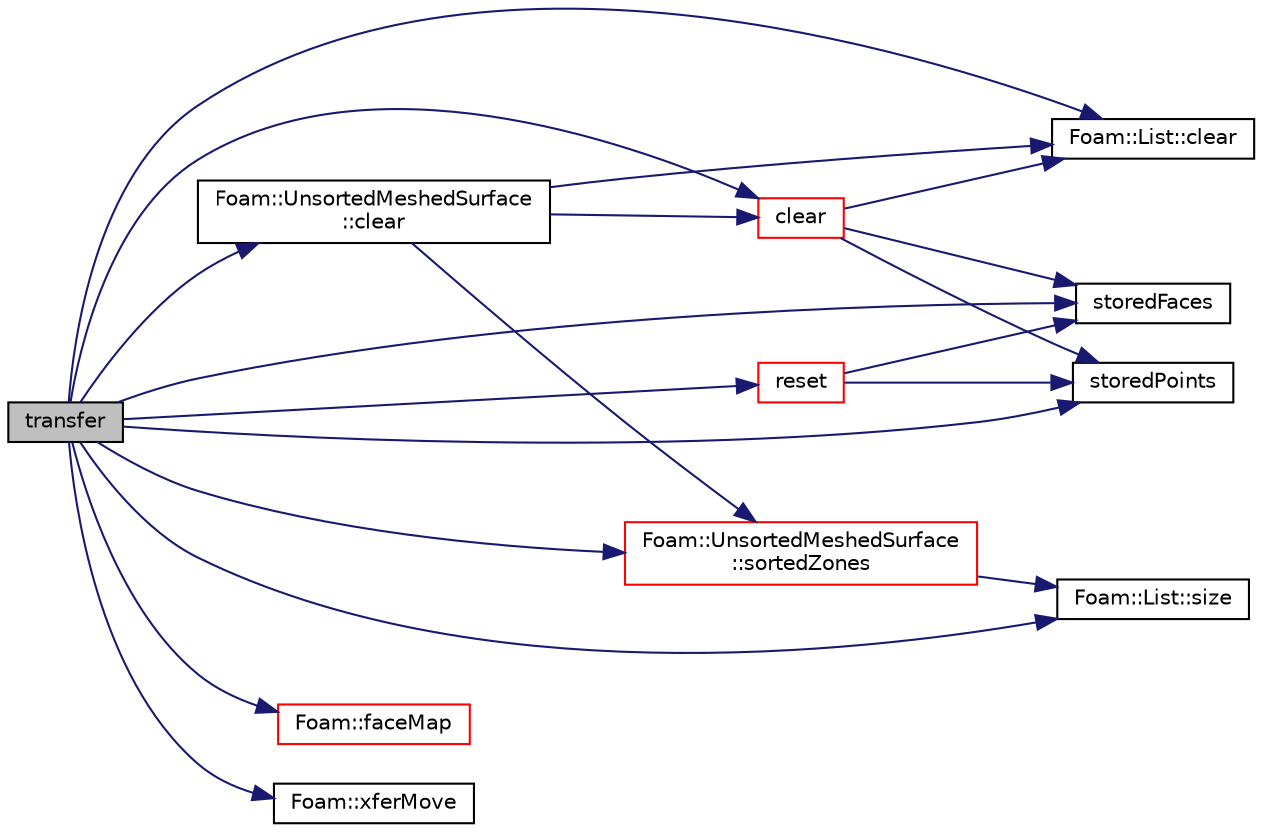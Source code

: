 digraph "transfer"
{
  bgcolor="transparent";
  edge [fontname="Helvetica",fontsize="10",labelfontname="Helvetica",labelfontsize="10"];
  node [fontname="Helvetica",fontsize="10",shape=record];
  rankdir="LR";
  Node1 [label="transfer",height=0.2,width=0.4,color="black", fillcolor="grey75", style="filled", fontcolor="black"];
  Node1 -> Node2 [color="midnightblue",fontsize="10",style="solid",fontname="Helvetica"];
  Node2 [label="Foam::List::clear",height=0.2,width=0.4,color="black",URL="$a01366.html#ac8bb3912a3ce86b15842e79d0b421204",tooltip="Clear the list, i.e. set size to zero. "];
  Node1 -> Node3 [color="midnightblue",fontsize="10",style="solid",fontname="Helvetica"];
  Node3 [label="Foam::UnsortedMeshedSurface\l::clear",height=0.2,width=0.4,color="black",URL="$a02775.html#ac8bb3912a3ce86b15842e79d0b421204",tooltip="Clear all storage. "];
  Node3 -> Node4 [color="midnightblue",fontsize="10",style="solid",fontname="Helvetica"];
  Node4 [label="clear",height=0.2,width=0.4,color="red",URL="$a01467.html#ac8bb3912a3ce86b15842e79d0b421204",tooltip="Clear all storage. "];
  Node4 -> Node2 [color="midnightblue",fontsize="10",style="solid",fontname="Helvetica"];
  Node4 -> Node5 [color="midnightblue",fontsize="10",style="solid",fontname="Helvetica"];
  Node5 [label="storedFaces",height=0.2,width=0.4,color="black",URL="$a01467.html#aba1de32362845ea07612cbb52d6d19f0",tooltip="Non-const access to the faces. "];
  Node4 -> Node6 [color="midnightblue",fontsize="10",style="solid",fontname="Helvetica"];
  Node6 [label="storedPoints",height=0.2,width=0.4,color="black",URL="$a01467.html#a42d63b7b3dcf589fbe1c4cd2bc8e3d9b",tooltip="Non-const access to global points. "];
  Node3 -> Node2 [color="midnightblue",fontsize="10",style="solid",fontname="Helvetica"];
  Node3 -> Node7 [color="midnightblue",fontsize="10",style="solid",fontname="Helvetica"];
  Node7 [label="Foam::UnsortedMeshedSurface\l::sortedZones",height=0.2,width=0.4,color="red",URL="$a02775.html#ac8dc2e2101632583877c186dc03de67d",tooltip="Sort faces according to zoneIds. "];
  Node7 -> Node8 [color="midnightblue",fontsize="10",style="solid",fontname="Helvetica"];
  Node8 [label="Foam::List::size",height=0.2,width=0.4,color="black",URL="$a01366.html#a8a5f6fa29bd4b500caf186f60245b384",tooltip="Override size to be inconsistent with allocated storage. "];
  Node1 -> Node4 [color="midnightblue",fontsize="10",style="solid",fontname="Helvetica"];
  Node1 -> Node9 [color="midnightblue",fontsize="10",style="solid",fontname="Helvetica"];
  Node9 [label="Foam::faceMap",height=0.2,width=0.4,color="red",URL="$a10758.html#aa77215843e964fac259ab06e68d0ee02"];
  Node1 -> Node10 [color="midnightblue",fontsize="10",style="solid",fontname="Helvetica"];
  Node10 [label="reset",height=0.2,width=0.4,color="red",URL="$a01467.html#a2842f8772b68328d806d9b0fb8b5e28f",tooltip="Reset primitive data (points, faces and zones) "];
  Node10 -> Node5 [color="midnightblue",fontsize="10",style="solid",fontname="Helvetica"];
  Node10 -> Node6 [color="midnightblue",fontsize="10",style="solid",fontname="Helvetica"];
  Node1 -> Node8 [color="midnightblue",fontsize="10",style="solid",fontname="Helvetica"];
  Node1 -> Node7 [color="midnightblue",fontsize="10",style="solid",fontname="Helvetica"];
  Node1 -> Node5 [color="midnightblue",fontsize="10",style="solid",fontname="Helvetica"];
  Node1 -> Node6 [color="midnightblue",fontsize="10",style="solid",fontname="Helvetica"];
  Node1 -> Node11 [color="midnightblue",fontsize="10",style="solid",fontname="Helvetica"];
  Node11 [label="Foam::xferMove",height=0.2,width=0.4,color="black",URL="$a10758.html#ae3ad39ee5ad896e6d3c0f137ecd12abb",tooltip="Construct by transferring the contents of the arg. "];
}
